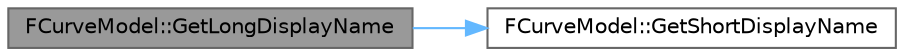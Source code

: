 digraph "FCurveModel::GetLongDisplayName"
{
 // INTERACTIVE_SVG=YES
 // LATEX_PDF_SIZE
  bgcolor="transparent";
  edge [fontname=Helvetica,fontsize=10,labelfontname=Helvetica,labelfontsize=10];
  node [fontname=Helvetica,fontsize=10,shape=box,height=0.2,width=0.4];
  rankdir="LR";
  Node1 [id="Node000001",label="FCurveModel::GetLongDisplayName",height=0.2,width=0.4,color="gray40", fillcolor="grey60", style="filled", fontcolor="black",tooltip="Access this curve's long display name."];
  Node1 -> Node2 [id="edge1_Node000001_Node000002",color="steelblue1",style="solid",tooltip=" "];
  Node2 [id="Node000002",label="FCurveModel::GetShortDisplayName",height=0.2,width=0.4,color="grey40", fillcolor="white", style="filled",URL="$d1/dd0/classFCurveModel.html#ad43a627acc30035bb3eda05586be4a8c",tooltip="Access this curve's short display name."];
}
